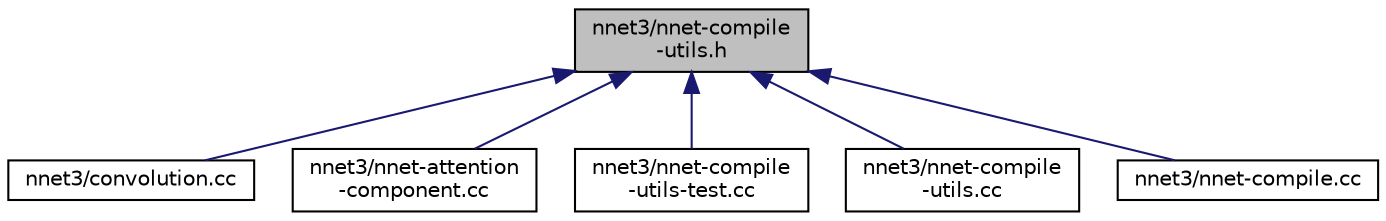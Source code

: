 digraph "nnet3/nnet-compile-utils.h"
{
  edge [fontname="Helvetica",fontsize="10",labelfontname="Helvetica",labelfontsize="10"];
  node [fontname="Helvetica",fontsize="10",shape=record];
  Node93 [label="nnet3/nnet-compile\l-utils.h",height=0.2,width=0.4,color="black", fillcolor="grey75", style="filled", fontcolor="black"];
  Node93 -> Node94 [dir="back",color="midnightblue",fontsize="10",style="solid",fontname="Helvetica"];
  Node94 [label="nnet3/convolution.cc",height=0.2,width=0.4,color="black", fillcolor="white", style="filled",URL="$convolution_8cc.html"];
  Node93 -> Node95 [dir="back",color="midnightblue",fontsize="10",style="solid",fontname="Helvetica"];
  Node95 [label="nnet3/nnet-attention\l-component.cc",height=0.2,width=0.4,color="black", fillcolor="white", style="filled",URL="$nnet-attention-component_8cc.html"];
  Node93 -> Node96 [dir="back",color="midnightblue",fontsize="10",style="solid",fontname="Helvetica"];
  Node96 [label="nnet3/nnet-compile\l-utils-test.cc",height=0.2,width=0.4,color="black", fillcolor="white", style="filled",URL="$nnet-compile-utils-test_8cc.html"];
  Node93 -> Node97 [dir="back",color="midnightblue",fontsize="10",style="solid",fontname="Helvetica"];
  Node97 [label="nnet3/nnet-compile\l-utils.cc",height=0.2,width=0.4,color="black", fillcolor="white", style="filled",URL="$nnet-compile-utils_8cc.html"];
  Node93 -> Node98 [dir="back",color="midnightblue",fontsize="10",style="solid",fontname="Helvetica"];
  Node98 [label="nnet3/nnet-compile.cc",height=0.2,width=0.4,color="black", fillcolor="white", style="filled",URL="$nnet-compile_8cc.html"];
}
